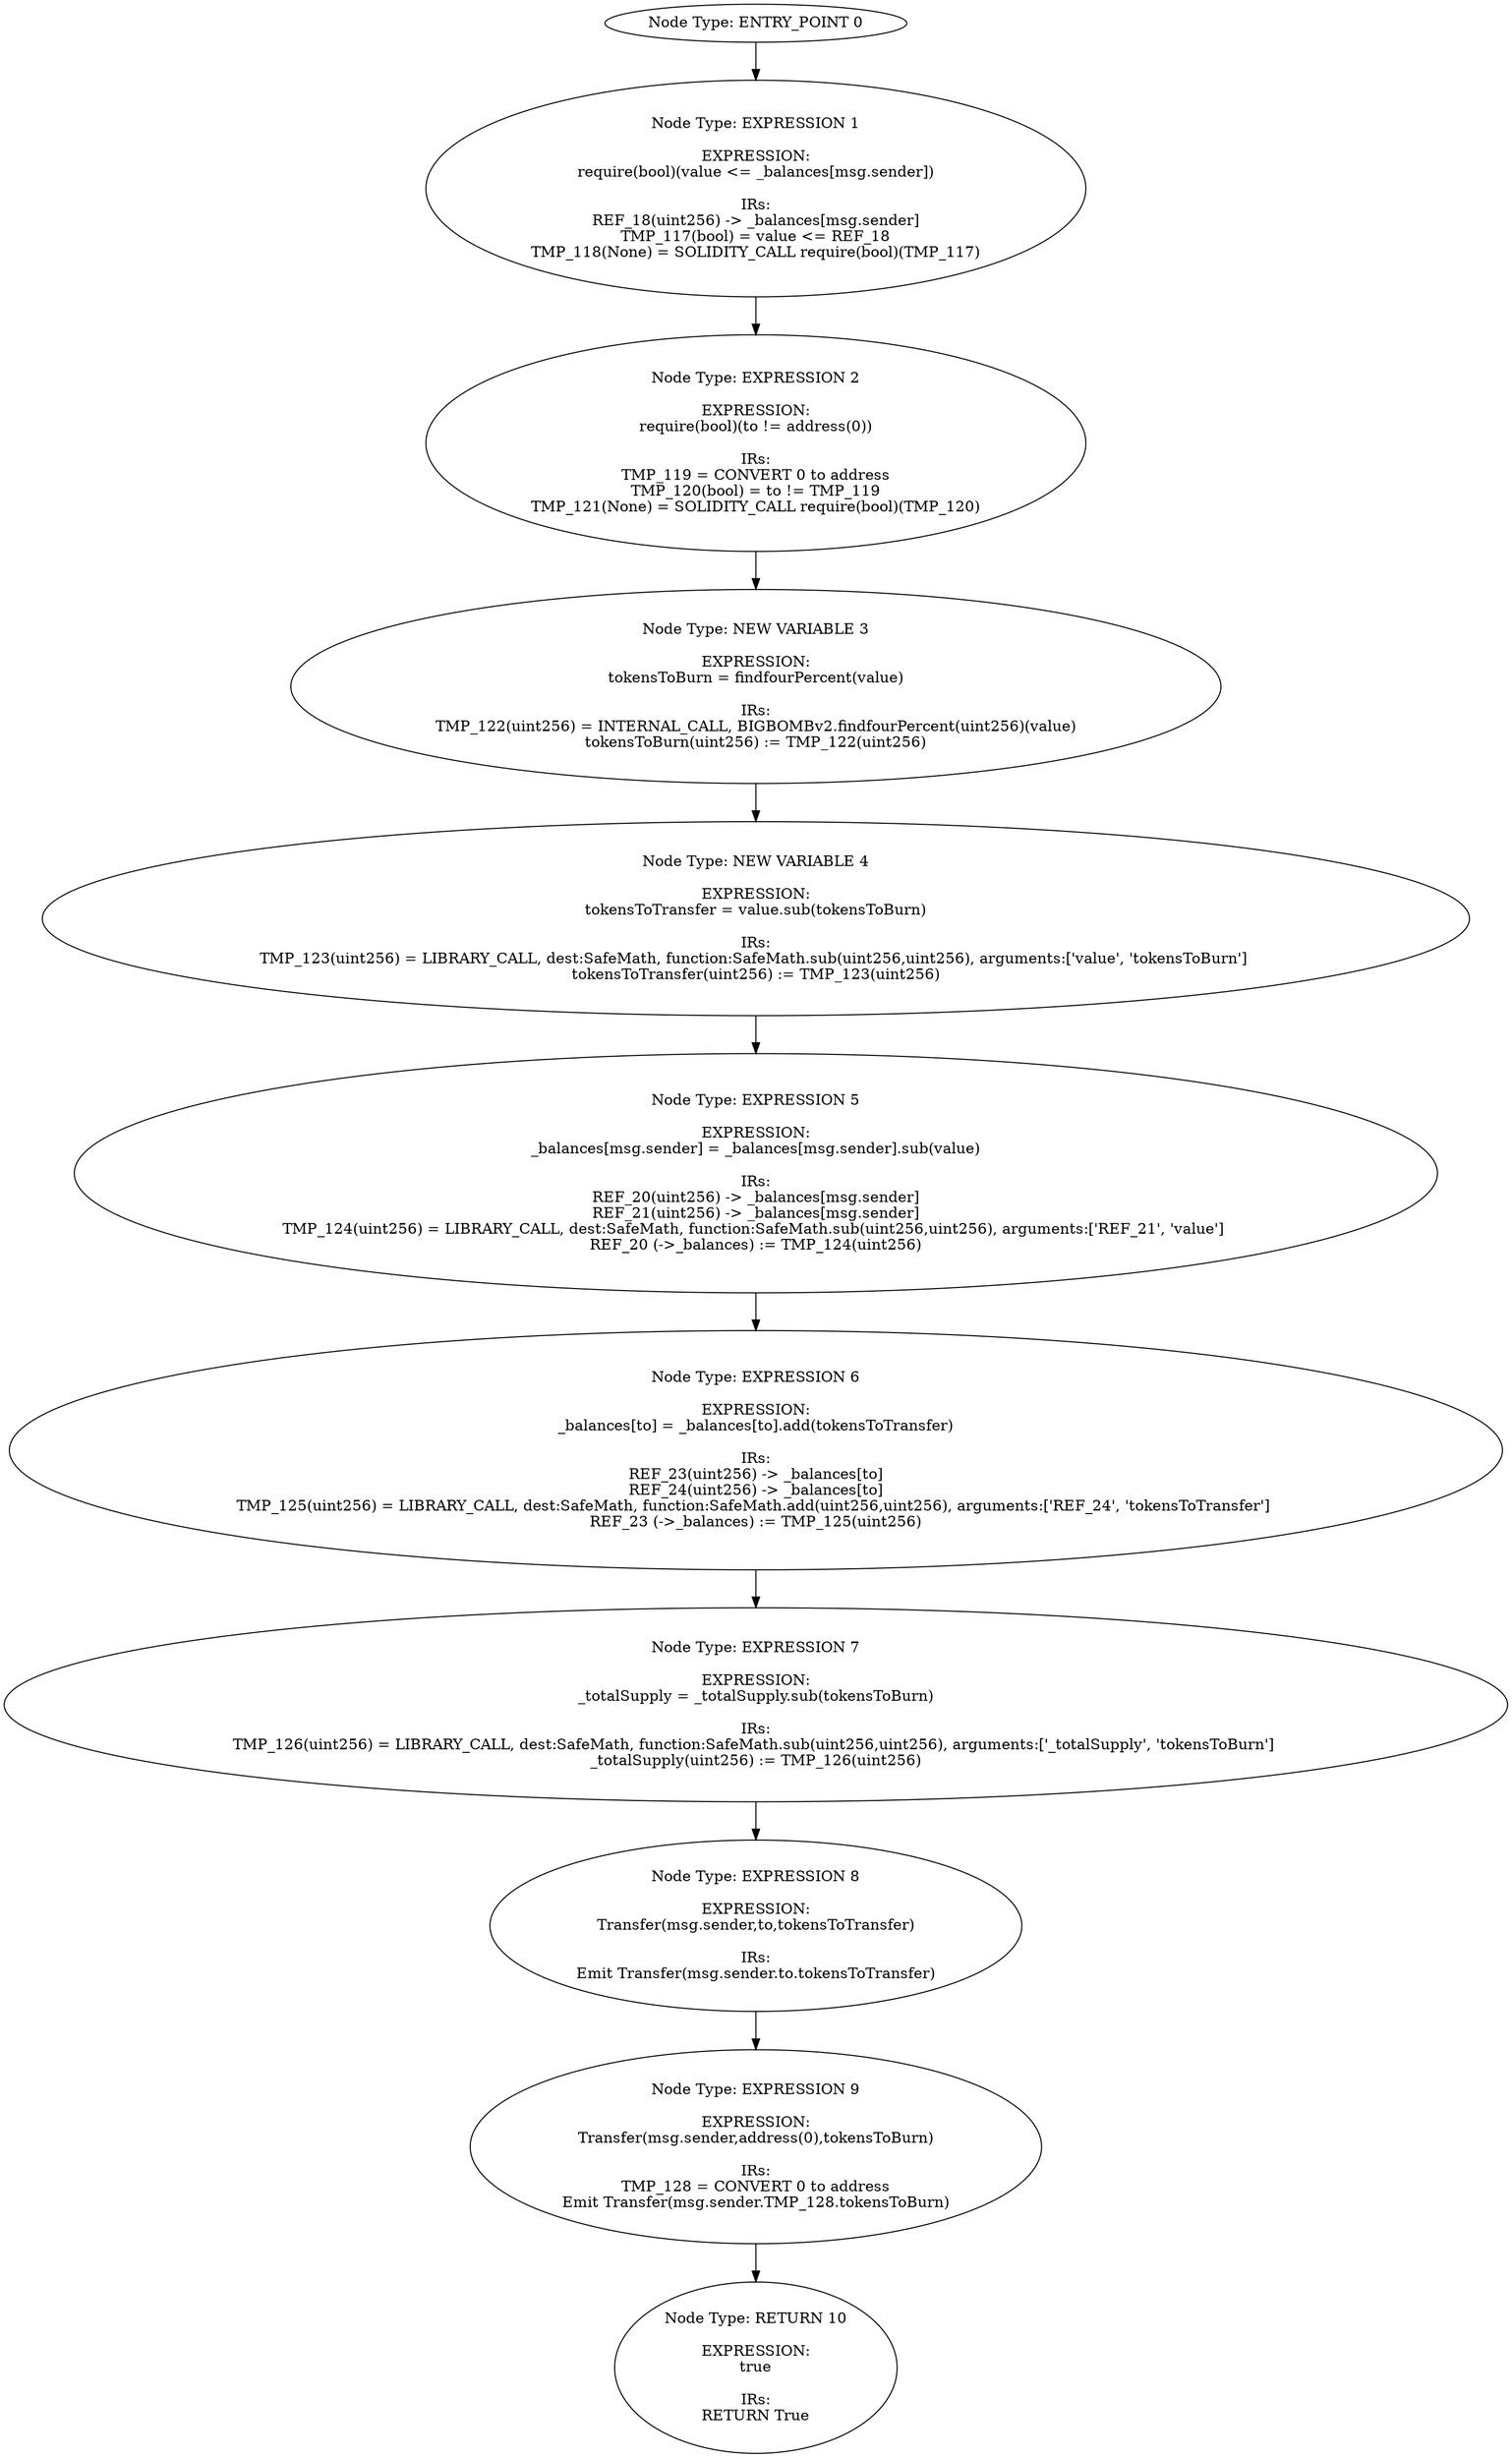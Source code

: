 digraph{
0[label="Node Type: ENTRY_POINT 0
"];
0->1;
1[label="Node Type: EXPRESSION 1

EXPRESSION:
require(bool)(value <= _balances[msg.sender])

IRs:
REF_18(uint256) -> _balances[msg.sender]
TMP_117(bool) = value <= REF_18
TMP_118(None) = SOLIDITY_CALL require(bool)(TMP_117)"];
1->2;
2[label="Node Type: EXPRESSION 2

EXPRESSION:
require(bool)(to != address(0))

IRs:
TMP_119 = CONVERT 0 to address
TMP_120(bool) = to != TMP_119
TMP_121(None) = SOLIDITY_CALL require(bool)(TMP_120)"];
2->3;
3[label="Node Type: NEW VARIABLE 3

EXPRESSION:
tokensToBurn = findfourPercent(value)

IRs:
TMP_122(uint256) = INTERNAL_CALL, BIGBOMBv2.findfourPercent(uint256)(value)
tokensToBurn(uint256) := TMP_122(uint256)"];
3->4;
4[label="Node Type: NEW VARIABLE 4

EXPRESSION:
tokensToTransfer = value.sub(tokensToBurn)

IRs:
TMP_123(uint256) = LIBRARY_CALL, dest:SafeMath, function:SafeMath.sub(uint256,uint256), arguments:['value', 'tokensToBurn'] 
tokensToTransfer(uint256) := TMP_123(uint256)"];
4->5;
5[label="Node Type: EXPRESSION 5

EXPRESSION:
_balances[msg.sender] = _balances[msg.sender].sub(value)

IRs:
REF_20(uint256) -> _balances[msg.sender]
REF_21(uint256) -> _balances[msg.sender]
TMP_124(uint256) = LIBRARY_CALL, dest:SafeMath, function:SafeMath.sub(uint256,uint256), arguments:['REF_21', 'value'] 
REF_20 (->_balances) := TMP_124(uint256)"];
5->6;
6[label="Node Type: EXPRESSION 6

EXPRESSION:
_balances[to] = _balances[to].add(tokensToTransfer)

IRs:
REF_23(uint256) -> _balances[to]
REF_24(uint256) -> _balances[to]
TMP_125(uint256) = LIBRARY_CALL, dest:SafeMath, function:SafeMath.add(uint256,uint256), arguments:['REF_24', 'tokensToTransfer'] 
REF_23 (->_balances) := TMP_125(uint256)"];
6->7;
7[label="Node Type: EXPRESSION 7

EXPRESSION:
_totalSupply = _totalSupply.sub(tokensToBurn)

IRs:
TMP_126(uint256) = LIBRARY_CALL, dest:SafeMath, function:SafeMath.sub(uint256,uint256), arguments:['_totalSupply', 'tokensToBurn'] 
_totalSupply(uint256) := TMP_126(uint256)"];
7->8;
8[label="Node Type: EXPRESSION 8

EXPRESSION:
Transfer(msg.sender,to,tokensToTransfer)

IRs:
Emit Transfer(msg.sender.to.tokensToTransfer)"];
8->9;
9[label="Node Type: EXPRESSION 9

EXPRESSION:
Transfer(msg.sender,address(0),tokensToBurn)

IRs:
TMP_128 = CONVERT 0 to address
Emit Transfer(msg.sender.TMP_128.tokensToBurn)"];
9->10;
10[label="Node Type: RETURN 10

EXPRESSION:
true

IRs:
RETURN True"];
}

